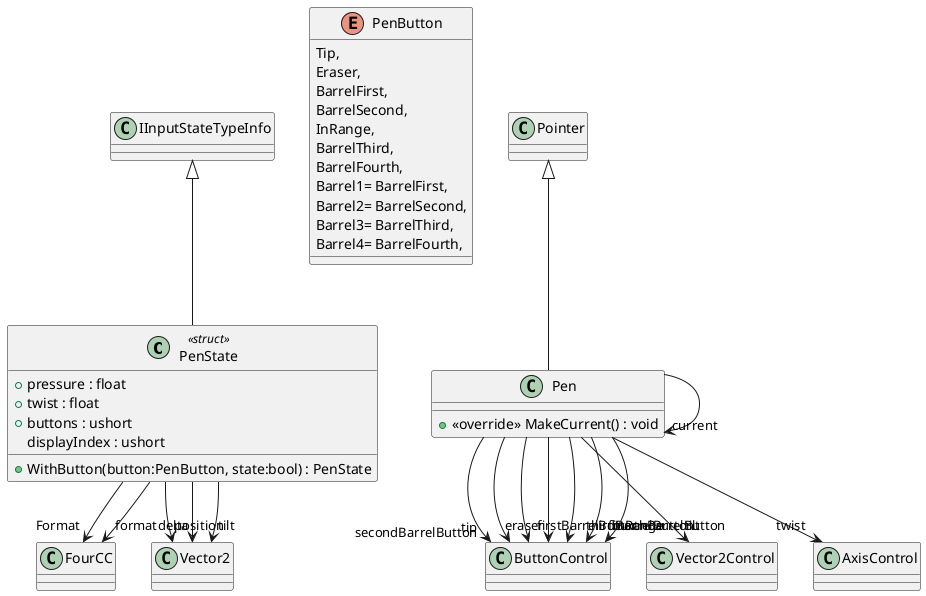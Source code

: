 @startuml
class PenState <<struct>> {
    + pressure : float
    + twist : float
    + buttons : ushort
    displayIndex : ushort
    + WithButton(button:PenButton, state:bool) : PenState
}
enum PenButton {
    Tip,
    Eraser,
    BarrelFirst,
    BarrelSecond,
    InRange,
    BarrelThird,
    BarrelFourth,
    Barrel1= BarrelFirst,
    Barrel2= BarrelSecond,
    Barrel3= BarrelThird,
    Barrel4= BarrelFourth,
}
class Pen {
    + <<override>> MakeCurrent() : void
}
IInputStateTypeInfo <|-- PenState
PenState --> "Format" FourCC
PenState --> "position" Vector2
PenState --> "delta" Vector2
PenState --> "tilt" Vector2
PenState --> "format" FourCC
Pointer <|-- Pen
Pen --> "tip" ButtonControl
Pen --> "eraser" ButtonControl
Pen --> "firstBarrelButton" ButtonControl
Pen --> "secondBarrelButton" ButtonControl
Pen --> "thirdBarrelButton" ButtonControl
Pen --> "fourthBarrelButton" ButtonControl
Pen --> "inRange" ButtonControl
Pen --> "tilt" Vector2Control
Pen --> "twist" AxisControl
Pen --> "current" Pen
@enduml
